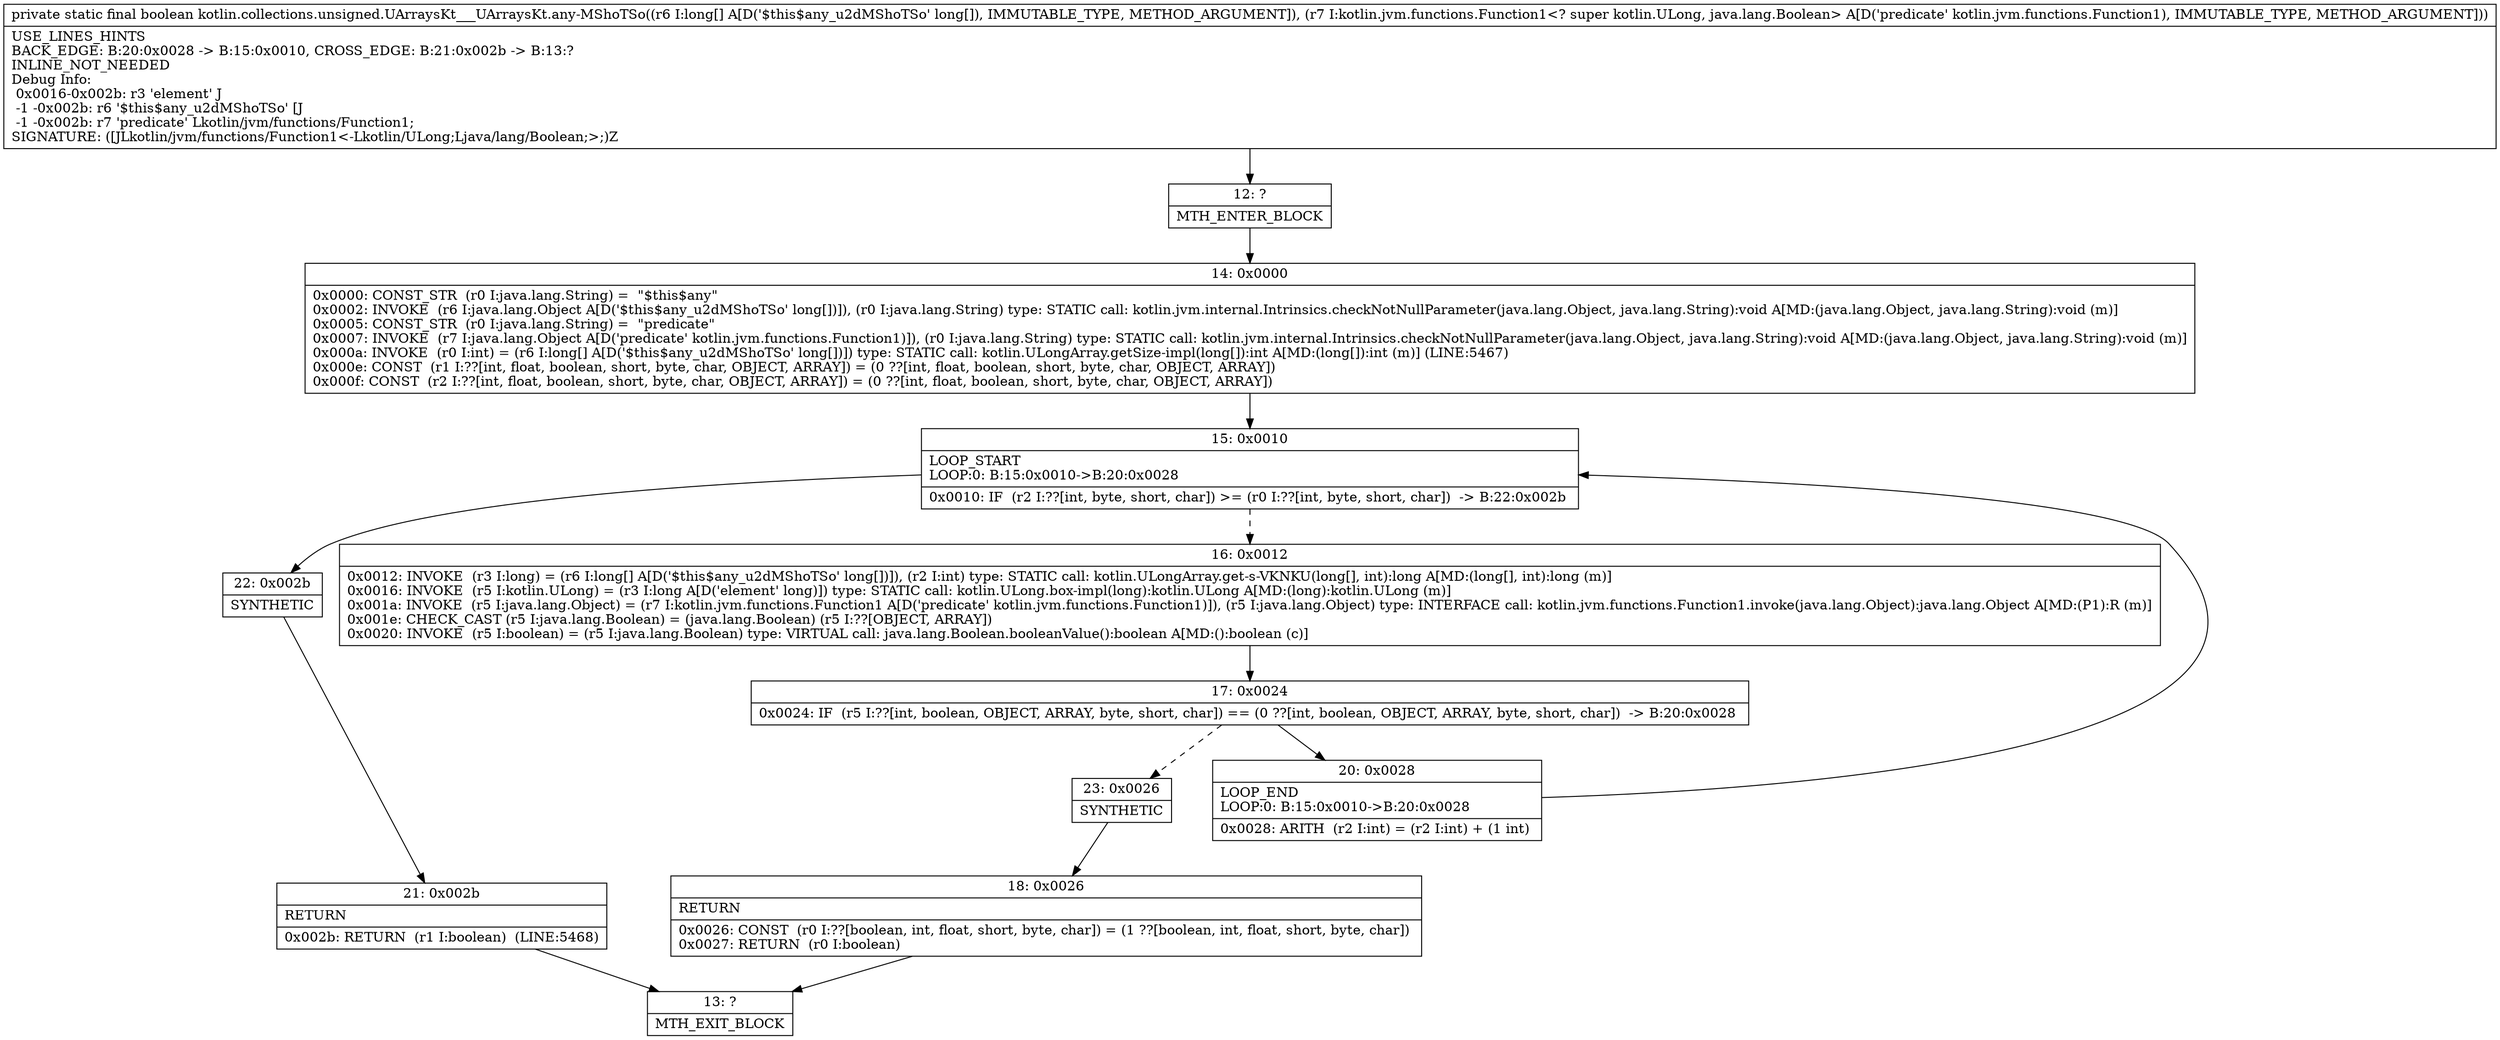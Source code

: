 digraph "CFG forkotlin.collections.unsigned.UArraysKt___UArraysKt.any\-MShoTSo([JLkotlin\/jvm\/functions\/Function1;)Z" {
Node_12 [shape=record,label="{12\:\ ?|MTH_ENTER_BLOCK\l}"];
Node_14 [shape=record,label="{14\:\ 0x0000|0x0000: CONST_STR  (r0 I:java.lang.String) =  \"$this$any\" \l0x0002: INVOKE  (r6 I:java.lang.Object A[D('$this$any_u2dMShoTSo' long[])]), (r0 I:java.lang.String) type: STATIC call: kotlin.jvm.internal.Intrinsics.checkNotNullParameter(java.lang.Object, java.lang.String):void A[MD:(java.lang.Object, java.lang.String):void (m)]\l0x0005: CONST_STR  (r0 I:java.lang.String) =  \"predicate\" \l0x0007: INVOKE  (r7 I:java.lang.Object A[D('predicate' kotlin.jvm.functions.Function1)]), (r0 I:java.lang.String) type: STATIC call: kotlin.jvm.internal.Intrinsics.checkNotNullParameter(java.lang.Object, java.lang.String):void A[MD:(java.lang.Object, java.lang.String):void (m)]\l0x000a: INVOKE  (r0 I:int) = (r6 I:long[] A[D('$this$any_u2dMShoTSo' long[])]) type: STATIC call: kotlin.ULongArray.getSize\-impl(long[]):int A[MD:(long[]):int (m)] (LINE:5467)\l0x000e: CONST  (r1 I:??[int, float, boolean, short, byte, char, OBJECT, ARRAY]) = (0 ??[int, float, boolean, short, byte, char, OBJECT, ARRAY]) \l0x000f: CONST  (r2 I:??[int, float, boolean, short, byte, char, OBJECT, ARRAY]) = (0 ??[int, float, boolean, short, byte, char, OBJECT, ARRAY]) \l}"];
Node_15 [shape=record,label="{15\:\ 0x0010|LOOP_START\lLOOP:0: B:15:0x0010\-\>B:20:0x0028\l|0x0010: IF  (r2 I:??[int, byte, short, char]) \>= (r0 I:??[int, byte, short, char])  \-\> B:22:0x002b \l}"];
Node_16 [shape=record,label="{16\:\ 0x0012|0x0012: INVOKE  (r3 I:long) = (r6 I:long[] A[D('$this$any_u2dMShoTSo' long[])]), (r2 I:int) type: STATIC call: kotlin.ULongArray.get\-s\-VKNKU(long[], int):long A[MD:(long[], int):long (m)]\l0x0016: INVOKE  (r5 I:kotlin.ULong) = (r3 I:long A[D('element' long)]) type: STATIC call: kotlin.ULong.box\-impl(long):kotlin.ULong A[MD:(long):kotlin.ULong (m)]\l0x001a: INVOKE  (r5 I:java.lang.Object) = (r7 I:kotlin.jvm.functions.Function1 A[D('predicate' kotlin.jvm.functions.Function1)]), (r5 I:java.lang.Object) type: INTERFACE call: kotlin.jvm.functions.Function1.invoke(java.lang.Object):java.lang.Object A[MD:(P1):R (m)]\l0x001e: CHECK_CAST (r5 I:java.lang.Boolean) = (java.lang.Boolean) (r5 I:??[OBJECT, ARRAY]) \l0x0020: INVOKE  (r5 I:boolean) = (r5 I:java.lang.Boolean) type: VIRTUAL call: java.lang.Boolean.booleanValue():boolean A[MD:():boolean (c)]\l}"];
Node_17 [shape=record,label="{17\:\ 0x0024|0x0024: IF  (r5 I:??[int, boolean, OBJECT, ARRAY, byte, short, char]) == (0 ??[int, boolean, OBJECT, ARRAY, byte, short, char])  \-\> B:20:0x0028 \l}"];
Node_20 [shape=record,label="{20\:\ 0x0028|LOOP_END\lLOOP:0: B:15:0x0010\-\>B:20:0x0028\l|0x0028: ARITH  (r2 I:int) = (r2 I:int) + (1 int) \l}"];
Node_23 [shape=record,label="{23\:\ 0x0026|SYNTHETIC\l}"];
Node_18 [shape=record,label="{18\:\ 0x0026|RETURN\l|0x0026: CONST  (r0 I:??[boolean, int, float, short, byte, char]) = (1 ??[boolean, int, float, short, byte, char]) \l0x0027: RETURN  (r0 I:boolean) \l}"];
Node_13 [shape=record,label="{13\:\ ?|MTH_EXIT_BLOCK\l}"];
Node_22 [shape=record,label="{22\:\ 0x002b|SYNTHETIC\l}"];
Node_21 [shape=record,label="{21\:\ 0x002b|RETURN\l|0x002b: RETURN  (r1 I:boolean)  (LINE:5468)\l}"];
MethodNode[shape=record,label="{private static final boolean kotlin.collections.unsigned.UArraysKt___UArraysKt.any\-MShoTSo((r6 I:long[] A[D('$this$any_u2dMShoTSo' long[]), IMMUTABLE_TYPE, METHOD_ARGUMENT]), (r7 I:kotlin.jvm.functions.Function1\<? super kotlin.ULong, java.lang.Boolean\> A[D('predicate' kotlin.jvm.functions.Function1), IMMUTABLE_TYPE, METHOD_ARGUMENT]))  | USE_LINES_HINTS\lBACK_EDGE: B:20:0x0028 \-\> B:15:0x0010, CROSS_EDGE: B:21:0x002b \-\> B:13:?\lINLINE_NOT_NEEDED\lDebug Info:\l  0x0016\-0x002b: r3 'element' J\l  \-1 \-0x002b: r6 '$this$any_u2dMShoTSo' [J\l  \-1 \-0x002b: r7 'predicate' Lkotlin\/jvm\/functions\/Function1;\lSIGNATURE: ([JLkotlin\/jvm\/functions\/Function1\<\-Lkotlin\/ULong;Ljava\/lang\/Boolean;\>;)Z\l}"];
MethodNode -> Node_12;Node_12 -> Node_14;
Node_14 -> Node_15;
Node_15 -> Node_16[style=dashed];
Node_15 -> Node_22;
Node_16 -> Node_17;
Node_17 -> Node_20;
Node_17 -> Node_23[style=dashed];
Node_20 -> Node_15;
Node_23 -> Node_18;
Node_18 -> Node_13;
Node_22 -> Node_21;
Node_21 -> Node_13;
}

